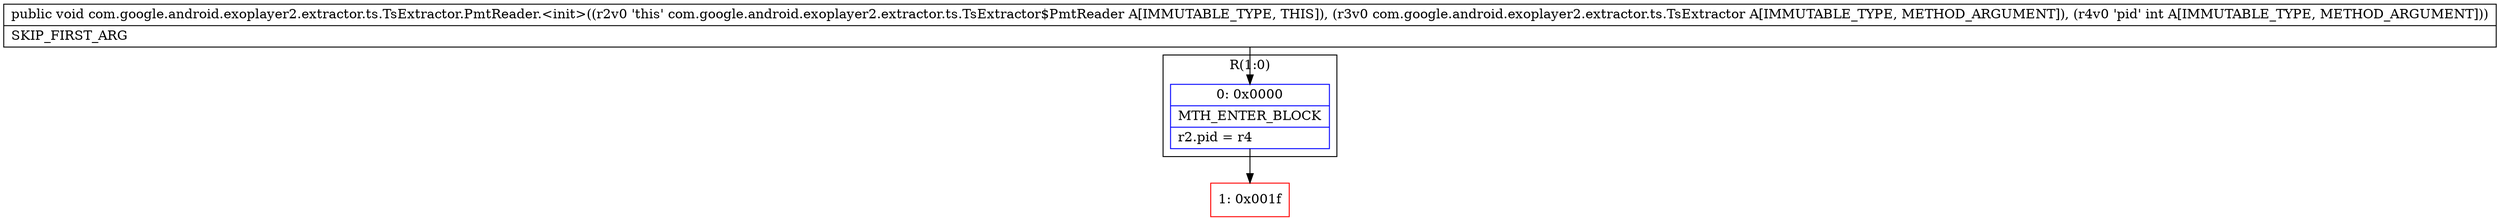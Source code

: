 digraph "CFG forcom.google.android.exoplayer2.extractor.ts.TsExtractor.PmtReader.\<init\>(Lcom\/google\/android\/exoplayer2\/extractor\/ts\/TsExtractor;I)V" {
subgraph cluster_Region_1511595757 {
label = "R(1:0)";
node [shape=record,color=blue];
Node_0 [shape=record,label="{0\:\ 0x0000|MTH_ENTER_BLOCK\l|r2.pid = r4\l}"];
}
Node_1 [shape=record,color=red,label="{1\:\ 0x001f}"];
MethodNode[shape=record,label="{public void com.google.android.exoplayer2.extractor.ts.TsExtractor.PmtReader.\<init\>((r2v0 'this' com.google.android.exoplayer2.extractor.ts.TsExtractor$PmtReader A[IMMUTABLE_TYPE, THIS]), (r3v0 com.google.android.exoplayer2.extractor.ts.TsExtractor A[IMMUTABLE_TYPE, METHOD_ARGUMENT]), (r4v0 'pid' int A[IMMUTABLE_TYPE, METHOD_ARGUMENT]))  | SKIP_FIRST_ARG\l}"];
MethodNode -> Node_0;
Node_0 -> Node_1;
}

